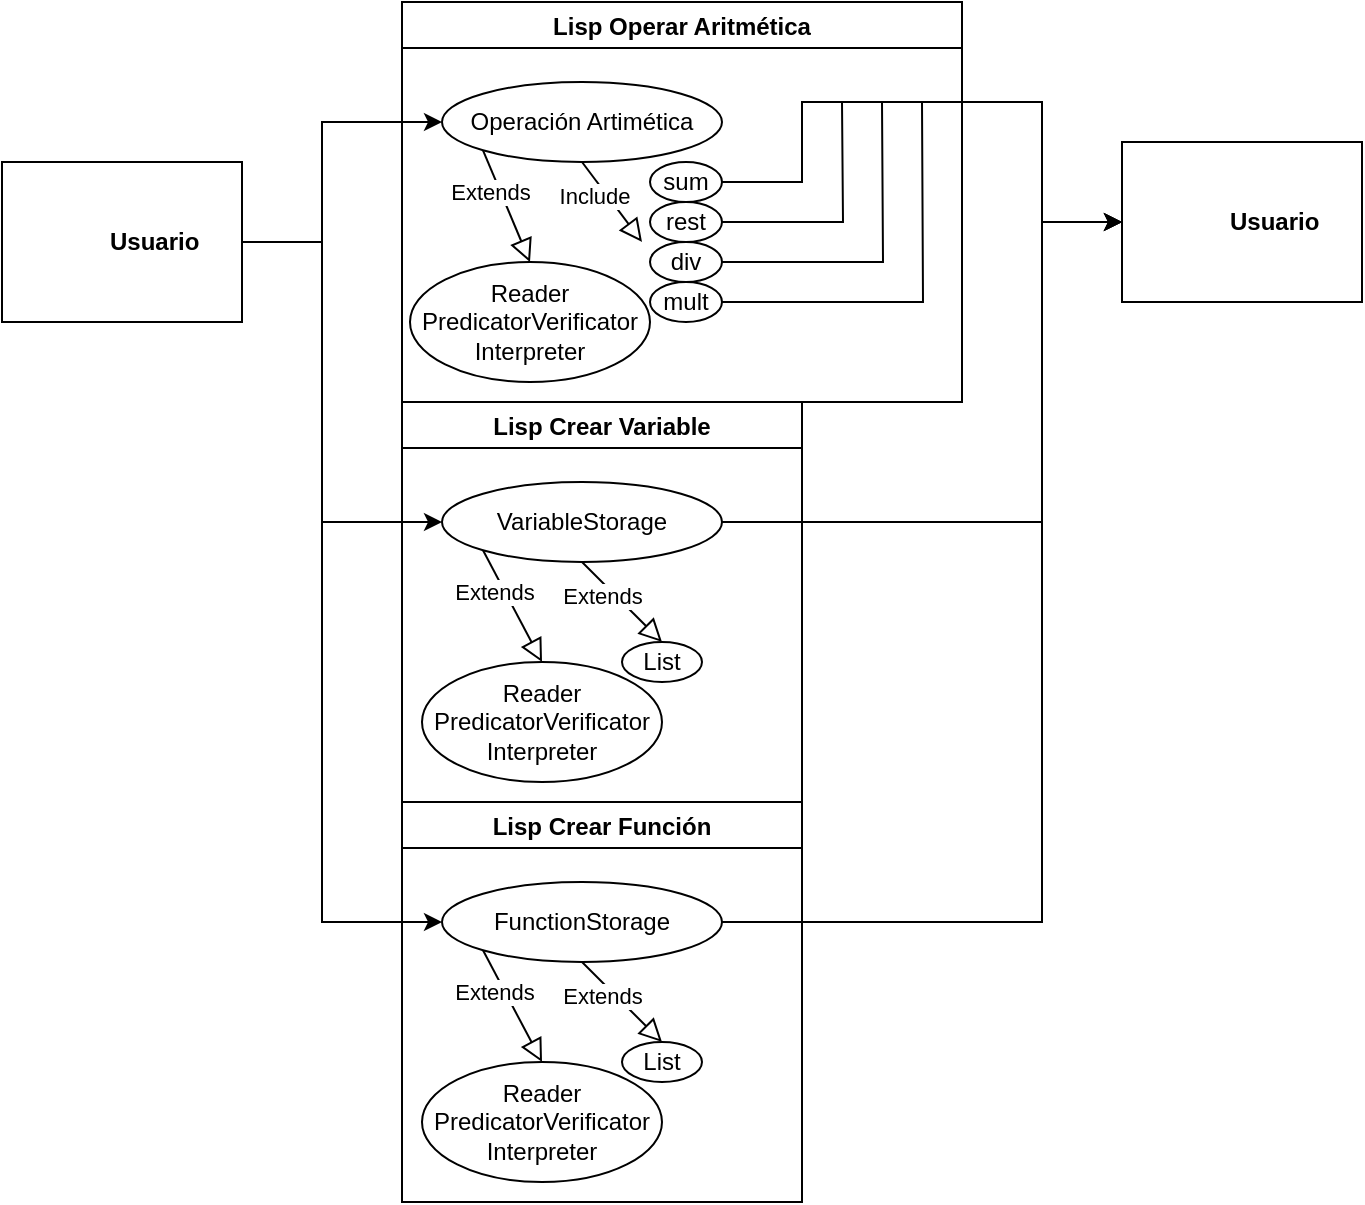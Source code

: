 <mxfile version="16.5.6" type="github">
  <diagram id="prtHgNgQTEPvFCAcTncT" name="Page-1">
    <mxGraphModel dx="1185" dy="655" grid="1" gridSize="10" guides="1" tooltips="1" connect="1" arrows="1" fold="1" page="1" pageScale="1" pageWidth="827" pageHeight="1169" math="0" shadow="0">
      <root>
        <mxCell id="0" />
        <mxCell id="1" parent="0" />
        <mxCell id="6LIiOqPhgxA0wCNoaxhD-3" style="edgeStyle=orthogonalEdgeStyle;rounded=0;orthogonalLoop=1;jettySize=auto;html=1;entryX=0;entryY=0.5;entryDx=0;entryDy=0;exitX=1;exitY=0.5;exitDx=0;exitDy=0;" edge="1" parent="1" source="dNxyNK7c78bLwvsdeMH5-12" target="6LIiOqPhgxA0wCNoaxhD-4">
          <mxGeometry relative="1" as="geometry">
            <mxPoint x="220" y="140" as="sourcePoint" />
            <mxPoint x="290.84" y="89.58" as="targetPoint" />
            <Array as="points">
              <mxPoint x="240" y="160" />
              <mxPoint x="240" y="100" />
            </Array>
          </mxGeometry>
        </mxCell>
        <mxCell id="6LIiOqPhgxA0wCNoaxhD-28" style="edgeStyle=orthogonalEdgeStyle;rounded=0;orthogonalLoop=1;jettySize=auto;html=1;exitX=1;exitY=0.5;exitDx=0;exitDy=0;entryX=0;entryY=0.5;entryDx=0;entryDy=0;endArrow=classic;endFill=1;endSize=6;" edge="1" parent="1" source="dNxyNK7c78bLwvsdeMH5-12" target="6LIiOqPhgxA0wCNoaxhD-27">
          <mxGeometry relative="1" as="geometry">
            <Array as="points">
              <mxPoint x="240" y="160" />
              <mxPoint x="240" y="300" />
            </Array>
          </mxGeometry>
        </mxCell>
        <mxCell id="6LIiOqPhgxA0wCNoaxhD-37" style="edgeStyle=orthogonalEdgeStyle;rounded=0;orthogonalLoop=1;jettySize=auto;html=1;entryX=0;entryY=0.5;entryDx=0;entryDy=0;endArrow=classic;endFill=1;endSize=6;" edge="1" parent="1" source="dNxyNK7c78bLwvsdeMH5-12" target="6LIiOqPhgxA0wCNoaxhD-34">
          <mxGeometry relative="1" as="geometry">
            <Array as="points">
              <mxPoint x="240" y="160" />
              <mxPoint x="240" y="500" />
            </Array>
          </mxGeometry>
        </mxCell>
        <UserObject label="Usuario" name="Tessa Miller" position="CFO" location="Office 1" email="me@example.com" placeholders="1" link="https://www.draw.io" id="dNxyNK7c78bLwvsdeMH5-12">
          <mxCell style="label;image=https://cdn3.iconfinder.com/data/icons/user-avatars-1/512/users-3-128.png;whiteSpace=wrap;html=1;rounded=0;glass=0;treeMoving=1;treeFolding=1;" parent="1" vertex="1">
            <mxGeometry x="80" y="120" width="120" height="80" as="geometry" />
          </mxCell>
        </UserObject>
        <mxCell id="6LIiOqPhgxA0wCNoaxhD-1" value="Lisp Operar Aritmética" style="swimlane;" vertex="1" parent="1">
          <mxGeometry x="280" y="40" width="280" height="200" as="geometry" />
        </mxCell>
        <mxCell id="6LIiOqPhgxA0wCNoaxhD-4" value="Operación Artimética" style="ellipse;whiteSpace=wrap;html=1;" vertex="1" parent="6LIiOqPhgxA0wCNoaxhD-1">
          <mxGeometry x="20" y="40" width="140" height="40" as="geometry" />
        </mxCell>
        <mxCell id="6LIiOqPhgxA0wCNoaxhD-6" value="sum" style="ellipse;whiteSpace=wrap;html=1;" vertex="1" parent="6LIiOqPhgxA0wCNoaxhD-1">
          <mxGeometry x="124" y="80" width="36" height="20" as="geometry" />
        </mxCell>
        <mxCell id="6LIiOqPhgxA0wCNoaxhD-9" value="mult" style="ellipse;whiteSpace=wrap;html=1;" vertex="1" parent="6LIiOqPhgxA0wCNoaxhD-1">
          <mxGeometry x="124" y="140" width="36" height="20" as="geometry" />
        </mxCell>
        <mxCell id="6LIiOqPhgxA0wCNoaxhD-8" value="div" style="ellipse;whiteSpace=wrap;html=1;" vertex="1" parent="6LIiOqPhgxA0wCNoaxhD-1">
          <mxGeometry x="124" y="120" width="36" height="20" as="geometry" />
        </mxCell>
        <mxCell id="6LIiOqPhgxA0wCNoaxhD-7" value="rest" style="ellipse;whiteSpace=wrap;html=1;" vertex="1" parent="6LIiOqPhgxA0wCNoaxhD-1">
          <mxGeometry x="124" y="100" width="36" height="20" as="geometry" />
        </mxCell>
        <mxCell id="6LIiOqPhgxA0wCNoaxhD-14" value="Include" style="endArrow=block;endSize=9;endFill=0;html=1;rounded=0;exitX=0.5;exitY=1;exitDx=0;exitDy=0;" edge="1" parent="6LIiOqPhgxA0wCNoaxhD-1" source="6LIiOqPhgxA0wCNoaxhD-4">
          <mxGeometry x="-0.317" y="-5" width="160" relative="1" as="geometry">
            <mxPoint x="90" y="245.34" as="sourcePoint" />
            <mxPoint x="120" y="120" as="targetPoint" />
            <mxPoint as="offset" />
          </mxGeometry>
        </mxCell>
        <mxCell id="6LIiOqPhgxA0wCNoaxhD-39" value="Extends" style="endArrow=block;endSize=9;endFill=0;html=1;rounded=0;exitX=0;exitY=1;exitDx=0;exitDy=0;entryX=0.5;entryY=0;entryDx=0;entryDy=0;" edge="1" parent="6LIiOqPhgxA0wCNoaxhD-1" target="6LIiOqPhgxA0wCNoaxhD-40" source="6LIiOqPhgxA0wCNoaxhD-4">
          <mxGeometry x="-0.317" y="-5" width="160" relative="1" as="geometry">
            <mxPoint x="20" y="90.0" as="sourcePoint" />
            <mxPoint x="-230" y="-110" as="targetPoint" />
            <mxPoint as="offset" />
          </mxGeometry>
        </mxCell>
        <mxCell id="6LIiOqPhgxA0wCNoaxhD-40" value="Reader&lt;br&gt;PredicatorVerificator&lt;br&gt;Interpreter" style="ellipse;whiteSpace=wrap;html=1;" vertex="1" parent="6LIiOqPhgxA0wCNoaxhD-1">
          <mxGeometry x="4" y="130" width="120" height="60" as="geometry" />
        </mxCell>
        <UserObject label="Usuario" name="Tessa Miller" position="CFO" location="Office 1" email="me@example.com" placeholders="1" link="https://www.draw.io" id="6LIiOqPhgxA0wCNoaxhD-15">
          <mxCell style="label;image=https://cdn3.iconfinder.com/data/icons/user-avatars-1/512/users-3-128.png;whiteSpace=wrap;html=1;rounded=0;glass=0;treeMoving=1;treeFolding=1;" vertex="1" parent="1">
            <mxGeometry x="640" y="110" width="120" height="80" as="geometry" />
          </mxCell>
        </UserObject>
        <mxCell id="6LIiOqPhgxA0wCNoaxhD-16" style="edgeStyle=orthogonalEdgeStyle;rounded=0;orthogonalLoop=1;jettySize=auto;html=1;exitX=1;exitY=0.5;exitDx=0;exitDy=0;entryX=0;entryY=0.5;entryDx=0;entryDy=0;endSize=6;" edge="1" parent="1" source="6LIiOqPhgxA0wCNoaxhD-6" target="6LIiOqPhgxA0wCNoaxhD-15">
          <mxGeometry relative="1" as="geometry">
            <Array as="points">
              <mxPoint x="480" y="130" />
              <mxPoint x="480" y="90" />
              <mxPoint x="600" y="90" />
              <mxPoint x="600" y="150" />
            </Array>
          </mxGeometry>
        </mxCell>
        <mxCell id="6LIiOqPhgxA0wCNoaxhD-17" style="edgeStyle=orthogonalEdgeStyle;rounded=0;orthogonalLoop=1;jettySize=auto;html=1;exitX=1;exitY=0.5;exitDx=0;exitDy=0;endSize=9;endArrow=none;endFill=0;" edge="1" parent="1" source="6LIiOqPhgxA0wCNoaxhD-7">
          <mxGeometry relative="1" as="geometry">
            <mxPoint x="500" y="90" as="targetPoint" />
          </mxGeometry>
        </mxCell>
        <mxCell id="6LIiOqPhgxA0wCNoaxhD-18" style="edgeStyle=orthogonalEdgeStyle;rounded=0;orthogonalLoop=1;jettySize=auto;html=1;exitX=1;exitY=0.5;exitDx=0;exitDy=0;endSize=9;endArrow=none;endFill=0;" edge="1" parent="1" source="6LIiOqPhgxA0wCNoaxhD-8">
          <mxGeometry relative="1" as="geometry">
            <mxPoint x="520" y="90" as="targetPoint" />
          </mxGeometry>
        </mxCell>
        <mxCell id="6LIiOqPhgxA0wCNoaxhD-19" style="edgeStyle=orthogonalEdgeStyle;rounded=0;orthogonalLoop=1;jettySize=auto;html=1;exitX=1;exitY=0.5;exitDx=0;exitDy=0;endSize=9;endArrow=none;endFill=0;" edge="1" parent="1" source="6LIiOqPhgxA0wCNoaxhD-9">
          <mxGeometry relative="1" as="geometry">
            <mxPoint x="540" y="90" as="targetPoint" />
          </mxGeometry>
        </mxCell>
        <mxCell id="6LIiOqPhgxA0wCNoaxhD-20" value="Lisp Crear Variable" style="swimlane;" vertex="1" parent="1">
          <mxGeometry x="280" y="240" width="200" height="200" as="geometry" />
        </mxCell>
        <mxCell id="6LIiOqPhgxA0wCNoaxhD-27" value="VariableStorage" style="ellipse;whiteSpace=wrap;html=1;" vertex="1" parent="6LIiOqPhgxA0wCNoaxhD-20">
          <mxGeometry x="20" y="40" width="140" height="40" as="geometry" />
        </mxCell>
        <mxCell id="6LIiOqPhgxA0wCNoaxhD-29" value="Extends" style="endArrow=block;endSize=9;endFill=0;html=1;rounded=0;exitX=0.5;exitY=1;exitDx=0;exitDy=0;entryX=0.5;entryY=0;entryDx=0;entryDy=0;" edge="1" parent="6LIiOqPhgxA0wCNoaxhD-20" source="6LIiOqPhgxA0wCNoaxhD-27" target="6LIiOqPhgxA0wCNoaxhD-30">
          <mxGeometry x="-0.317" y="-5" width="160" relative="1" as="geometry">
            <mxPoint x="80" y="110" as="sourcePoint" />
            <mxPoint x="120" y="120" as="targetPoint" />
            <mxPoint as="offset" />
          </mxGeometry>
        </mxCell>
        <mxCell id="6LIiOqPhgxA0wCNoaxhD-30" value="List" style="ellipse;whiteSpace=wrap;html=1;" vertex="1" parent="6LIiOqPhgxA0wCNoaxhD-20">
          <mxGeometry x="110" y="120" width="40" height="20" as="geometry" />
        </mxCell>
        <mxCell id="6LIiOqPhgxA0wCNoaxhD-41" value="Reader&lt;br&gt;PredicatorVerificator&lt;br&gt;Interpreter" style="ellipse;whiteSpace=wrap;html=1;" vertex="1" parent="6LIiOqPhgxA0wCNoaxhD-20">
          <mxGeometry x="10" y="130" width="120" height="60" as="geometry" />
        </mxCell>
        <mxCell id="6LIiOqPhgxA0wCNoaxhD-43" value="Extends" style="endArrow=block;endSize=9;endFill=0;html=1;rounded=0;exitX=0;exitY=1;exitDx=0;exitDy=0;entryX=0.5;entryY=0;entryDx=0;entryDy=0;" edge="1" parent="6LIiOqPhgxA0wCNoaxhD-20" source="6LIiOqPhgxA0wCNoaxhD-27" target="6LIiOqPhgxA0wCNoaxhD-41">
          <mxGeometry x="-0.317" y="-5" width="160" relative="1" as="geometry">
            <mxPoint x="240" y="130.0" as="sourcePoint" />
            <mxPoint x="280" y="170.0" as="targetPoint" />
            <mxPoint as="offset" />
          </mxGeometry>
        </mxCell>
        <mxCell id="6LIiOqPhgxA0wCNoaxhD-31" style="edgeStyle=orthogonalEdgeStyle;rounded=0;orthogonalLoop=1;jettySize=auto;html=1;entryX=0;entryY=0.5;entryDx=0;entryDy=0;endArrow=classic;endFill=1;endSize=6;" edge="1" parent="1" source="6LIiOqPhgxA0wCNoaxhD-27" target="6LIiOqPhgxA0wCNoaxhD-15">
          <mxGeometry relative="1" as="geometry">
            <Array as="points">
              <mxPoint x="600" y="300" />
              <mxPoint x="600" y="150" />
            </Array>
          </mxGeometry>
        </mxCell>
        <mxCell id="6LIiOqPhgxA0wCNoaxhD-33" value="Lisp Crear Función" style="swimlane;" vertex="1" parent="1">
          <mxGeometry x="280" y="440" width="200" height="200" as="geometry" />
        </mxCell>
        <mxCell id="6LIiOqPhgxA0wCNoaxhD-34" value="FunctionStorage" style="ellipse;whiteSpace=wrap;html=1;" vertex="1" parent="6LIiOqPhgxA0wCNoaxhD-33">
          <mxGeometry x="20" y="40" width="140" height="40" as="geometry" />
        </mxCell>
        <mxCell id="6LIiOqPhgxA0wCNoaxhD-35" value="Extends" style="endArrow=block;endSize=9;endFill=0;html=1;rounded=0;exitX=0.5;exitY=1;exitDx=0;exitDy=0;entryX=0.5;entryY=0;entryDx=0;entryDy=0;" edge="1" parent="6LIiOqPhgxA0wCNoaxhD-33" source="6LIiOqPhgxA0wCNoaxhD-34" target="6LIiOqPhgxA0wCNoaxhD-36">
          <mxGeometry x="-0.317" y="-5" width="160" relative="1" as="geometry">
            <mxPoint x="80" y="110" as="sourcePoint" />
            <mxPoint x="120" y="120" as="targetPoint" />
            <mxPoint as="offset" />
          </mxGeometry>
        </mxCell>
        <mxCell id="6LIiOqPhgxA0wCNoaxhD-36" value="List" style="ellipse;whiteSpace=wrap;html=1;" vertex="1" parent="6LIiOqPhgxA0wCNoaxhD-33">
          <mxGeometry x="110" y="120" width="40" height="20" as="geometry" />
        </mxCell>
        <mxCell id="6LIiOqPhgxA0wCNoaxhD-38" style="edgeStyle=orthogonalEdgeStyle;rounded=0;orthogonalLoop=1;jettySize=auto;html=1;entryX=0;entryY=0.5;entryDx=0;entryDy=0;endArrow=classic;endFill=1;endSize=6;" edge="1" parent="1" source="6LIiOqPhgxA0wCNoaxhD-34" target="6LIiOqPhgxA0wCNoaxhD-15">
          <mxGeometry relative="1" as="geometry">
            <Array as="points">
              <mxPoint x="600" y="500" />
              <mxPoint x="600" y="150" />
            </Array>
          </mxGeometry>
        </mxCell>
        <mxCell id="6LIiOqPhgxA0wCNoaxhD-44" value="Reader&lt;br&gt;PredicatorVerificator&lt;br&gt;Interpreter" style="ellipse;whiteSpace=wrap;html=1;" vertex="1" parent="1">
          <mxGeometry x="290" y="570.0" width="120" height="60" as="geometry" />
        </mxCell>
        <mxCell id="6LIiOqPhgxA0wCNoaxhD-45" value="Extends" style="endArrow=block;endSize=9;endFill=0;html=1;rounded=0;exitX=0;exitY=1;exitDx=0;exitDy=0;entryX=0.5;entryY=0;entryDx=0;entryDy=0;" edge="1" parent="1" target="6LIiOqPhgxA0wCNoaxhD-44" source="6LIiOqPhgxA0wCNoaxhD-34">
          <mxGeometry x="-0.317" y="-5" width="160" relative="1" as="geometry">
            <mxPoint x="320.625" y="519.997" as="sourcePoint" />
            <mxPoint x="280" y="375.82" as="targetPoint" />
            <mxPoint as="offset" />
          </mxGeometry>
        </mxCell>
      </root>
    </mxGraphModel>
  </diagram>
</mxfile>
